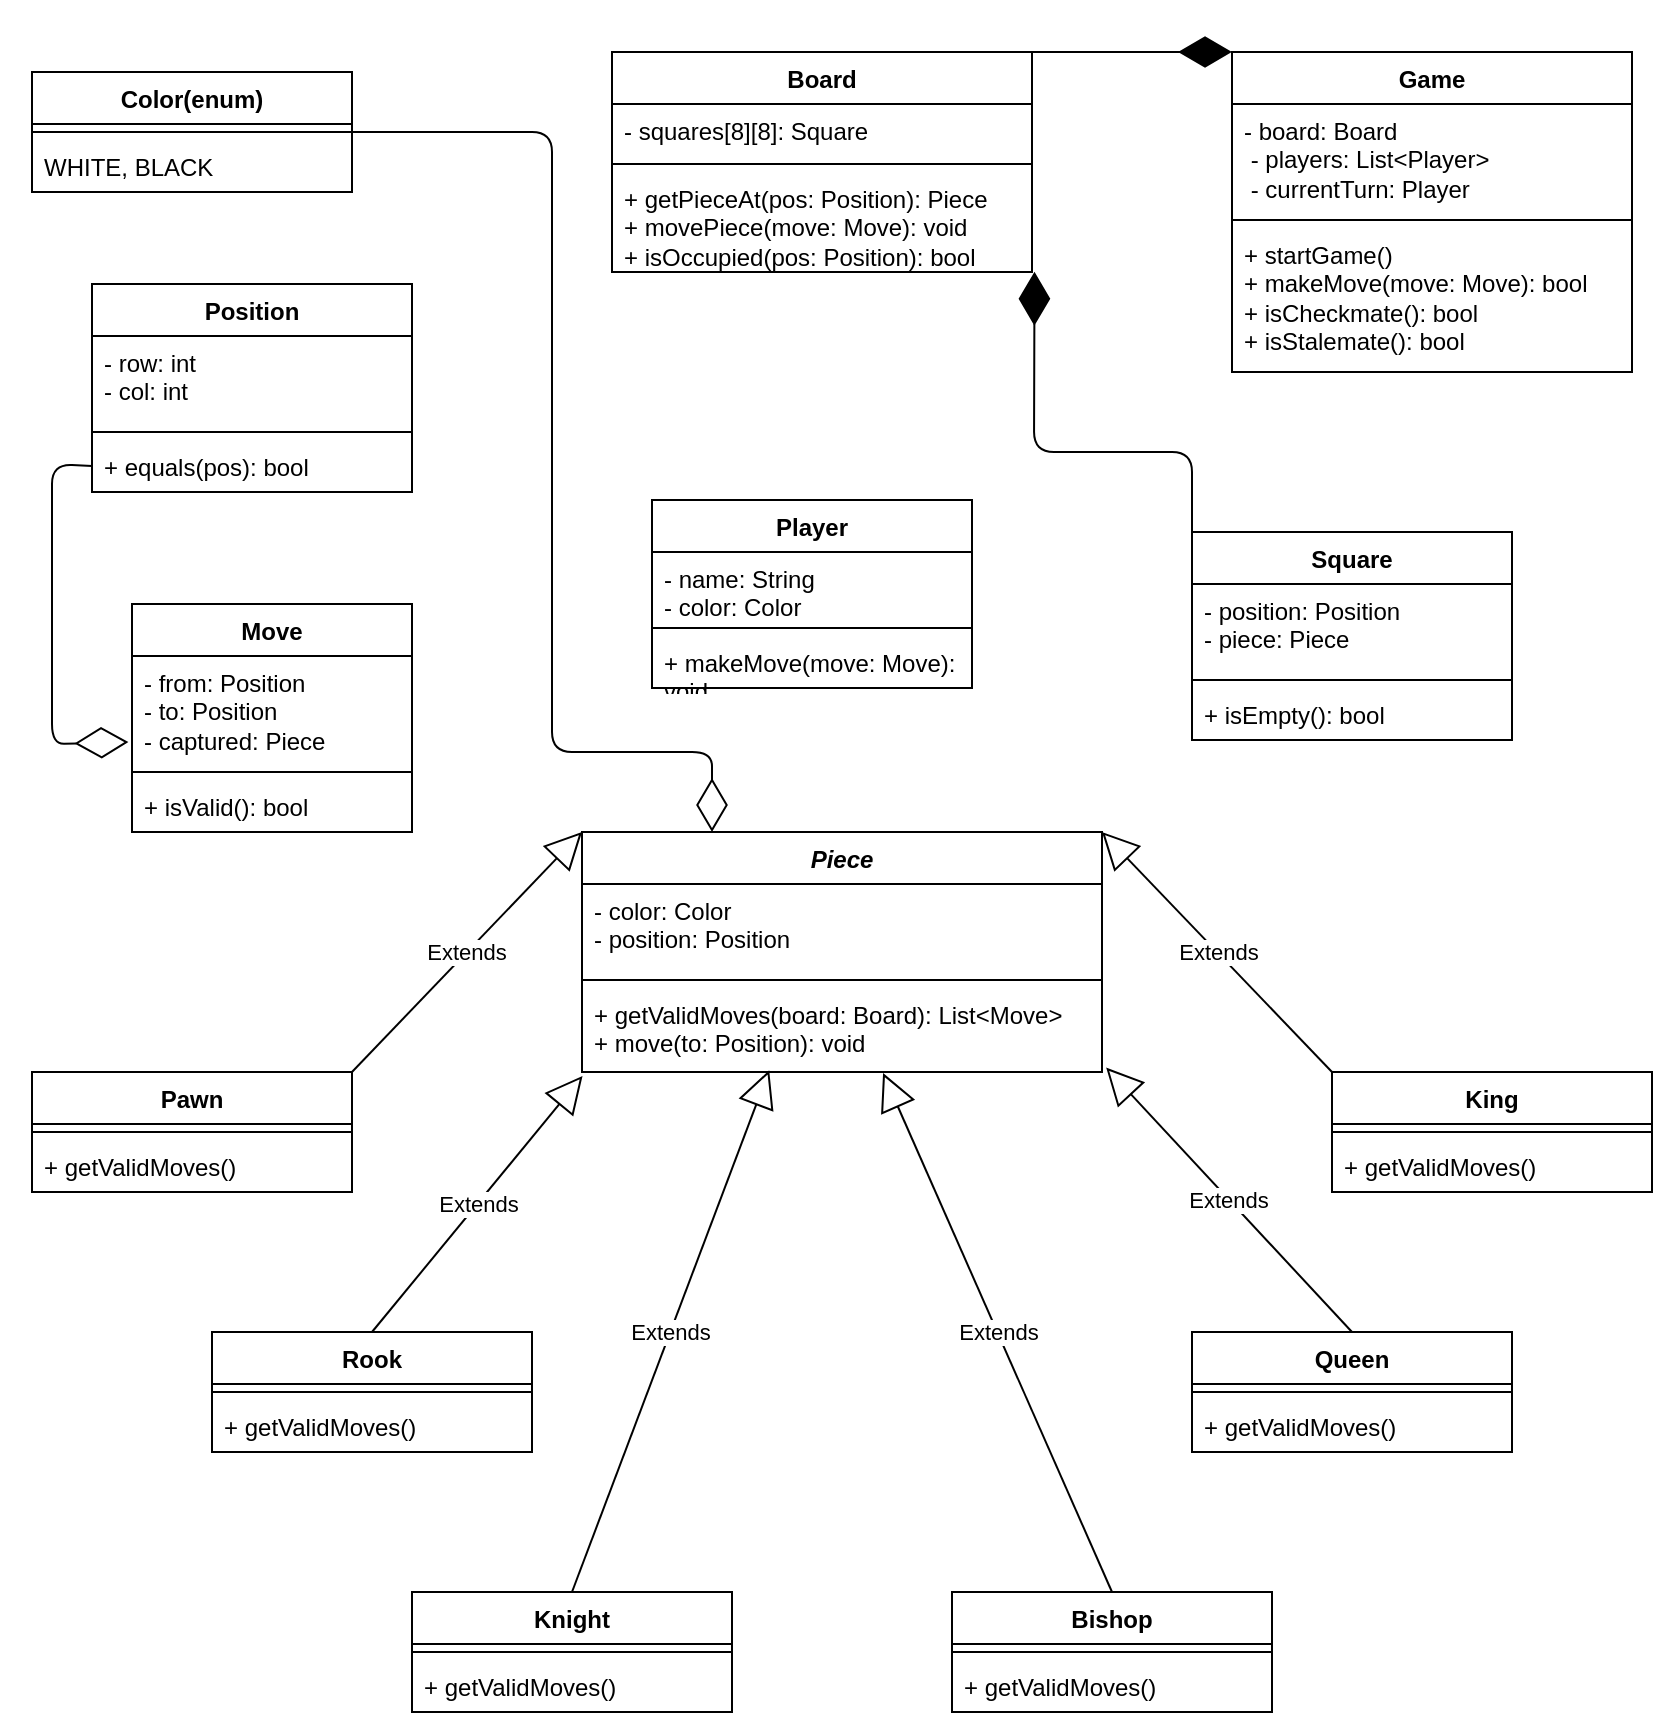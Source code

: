 <mxfile>
    <diagram name="Page-1" id="dAXyYEPZwiIzJAcqbgEj">
        <mxGraphModel dx="1171" dy="843" grid="1" gridSize="10" guides="1" tooltips="1" connect="1" arrows="1" fold="1" page="1" pageScale="1" pageWidth="850" pageHeight="1100" math="0" shadow="0">
            <root>
                <mxCell id="0"/>
                <mxCell id="1" parent="0"/>
                <mxCell id="cLzrh1-CcxMIveoX4DcY-1" value="&lt;i&gt;Piece&lt;/i&gt;" style="swimlane;fontStyle=1;align=center;verticalAlign=top;childLayout=stackLayout;horizontal=1;startSize=26;horizontalStack=0;resizeParent=1;resizeParentMax=0;resizeLast=0;collapsible=1;marginBottom=0;whiteSpace=wrap;html=1;" parent="1" vertex="1">
                    <mxGeometry x="295" y="430" width="260" height="120" as="geometry"/>
                </mxCell>
                <mxCell id="cLzrh1-CcxMIveoX4DcY-2" value="- color: Color&lt;div&gt;- position: Position&lt;/div&gt;&lt;div&gt;&lt;br&gt;&lt;/div&gt;" style="text;strokeColor=none;fillColor=none;align=left;verticalAlign=top;spacingLeft=4;spacingRight=4;overflow=hidden;rotatable=0;points=[[0,0.5],[1,0.5]];portConstraint=eastwest;whiteSpace=wrap;html=1;" parent="cLzrh1-CcxMIveoX4DcY-1" vertex="1">
                    <mxGeometry y="26" width="260" height="44" as="geometry"/>
                </mxCell>
                <mxCell id="cLzrh1-CcxMIveoX4DcY-3" value="" style="line;strokeWidth=1;fillColor=none;align=left;verticalAlign=middle;spacingTop=-1;spacingLeft=3;spacingRight=3;rotatable=0;labelPosition=right;points=[];portConstraint=eastwest;strokeColor=inherit;" parent="cLzrh1-CcxMIveoX4DcY-1" vertex="1">
                    <mxGeometry y="70" width="260" height="8" as="geometry"/>
                </mxCell>
                <mxCell id="cLzrh1-CcxMIveoX4DcY-4" value="+ getValidMoves(board: Board): List&amp;lt;Move&amp;gt;&lt;div&gt;+ move(to: Position): void&lt;/div&gt;" style="text;strokeColor=none;fillColor=none;align=left;verticalAlign=top;spacingLeft=4;spacingRight=4;overflow=hidden;rotatable=0;points=[[0,0.5],[1,0.5]];portConstraint=eastwest;whiteSpace=wrap;html=1;" parent="cLzrh1-CcxMIveoX4DcY-1" vertex="1">
                    <mxGeometry y="78" width="260" height="42" as="geometry"/>
                </mxCell>
                <mxCell id="cLzrh1-CcxMIveoX4DcY-5" value="Rook" style="swimlane;fontStyle=1;align=center;verticalAlign=top;childLayout=stackLayout;horizontal=1;startSize=26;horizontalStack=0;resizeParent=1;resizeParentMax=0;resizeLast=0;collapsible=1;marginBottom=0;whiteSpace=wrap;html=1;" parent="1" vertex="1">
                    <mxGeometry x="110" y="680" width="160" height="60" as="geometry"/>
                </mxCell>
                <mxCell id="cLzrh1-CcxMIveoX4DcY-7" value="" style="line;strokeWidth=1;fillColor=none;align=left;verticalAlign=middle;spacingTop=-1;spacingLeft=3;spacingRight=3;rotatable=0;labelPosition=right;points=[];portConstraint=eastwest;strokeColor=inherit;" parent="cLzrh1-CcxMIveoX4DcY-5" vertex="1">
                    <mxGeometry y="26" width="160" height="8" as="geometry"/>
                </mxCell>
                <mxCell id="cLzrh1-CcxMIveoX4DcY-8" value="+ getValidMoves()" style="text;strokeColor=none;fillColor=none;align=left;verticalAlign=top;spacingLeft=4;spacingRight=4;overflow=hidden;rotatable=0;points=[[0,0.5],[1,0.5]];portConstraint=eastwest;whiteSpace=wrap;html=1;" parent="cLzrh1-CcxMIveoX4DcY-5" vertex="1">
                    <mxGeometry y="34" width="160" height="26" as="geometry"/>
                </mxCell>
                <mxCell id="cLzrh1-CcxMIveoX4DcY-9" value="Bishop" style="swimlane;fontStyle=1;align=center;verticalAlign=top;childLayout=stackLayout;horizontal=1;startSize=26;horizontalStack=0;resizeParent=1;resizeParentMax=0;resizeLast=0;collapsible=1;marginBottom=0;whiteSpace=wrap;html=1;" parent="1" vertex="1">
                    <mxGeometry x="480" y="810" width="160" height="60" as="geometry"/>
                </mxCell>
                <mxCell id="cLzrh1-CcxMIveoX4DcY-10" value="" style="line;strokeWidth=1;fillColor=none;align=left;verticalAlign=middle;spacingTop=-1;spacingLeft=3;spacingRight=3;rotatable=0;labelPosition=right;points=[];portConstraint=eastwest;strokeColor=inherit;" parent="cLzrh1-CcxMIveoX4DcY-9" vertex="1">
                    <mxGeometry y="26" width="160" height="8" as="geometry"/>
                </mxCell>
                <mxCell id="cLzrh1-CcxMIveoX4DcY-11" value="+ getValidMoves()" style="text;strokeColor=none;fillColor=none;align=left;verticalAlign=top;spacingLeft=4;spacingRight=4;overflow=hidden;rotatable=0;points=[[0,0.5],[1,0.5]];portConstraint=eastwest;whiteSpace=wrap;html=1;" parent="cLzrh1-CcxMIveoX4DcY-9" vertex="1">
                    <mxGeometry y="34" width="160" height="26" as="geometry"/>
                </mxCell>
                <mxCell id="cLzrh1-CcxMIveoX4DcY-12" value="Pawn" style="swimlane;fontStyle=1;align=center;verticalAlign=top;childLayout=stackLayout;horizontal=1;startSize=26;horizontalStack=0;resizeParent=1;resizeParentMax=0;resizeLast=0;collapsible=1;marginBottom=0;whiteSpace=wrap;html=1;" parent="1" vertex="1">
                    <mxGeometry x="20" y="550" width="160" height="60" as="geometry"/>
                </mxCell>
                <mxCell id="cLzrh1-CcxMIveoX4DcY-13" value="" style="line;strokeWidth=1;fillColor=none;align=left;verticalAlign=middle;spacingTop=-1;spacingLeft=3;spacingRight=3;rotatable=0;labelPosition=right;points=[];portConstraint=eastwest;strokeColor=inherit;" parent="cLzrh1-CcxMIveoX4DcY-12" vertex="1">
                    <mxGeometry y="26" width="160" height="8" as="geometry"/>
                </mxCell>
                <mxCell id="cLzrh1-CcxMIveoX4DcY-14" value="+ getValidMoves()" style="text;strokeColor=none;fillColor=none;align=left;verticalAlign=top;spacingLeft=4;spacingRight=4;overflow=hidden;rotatable=0;points=[[0,0.5],[1,0.5]];portConstraint=eastwest;whiteSpace=wrap;html=1;" parent="cLzrh1-CcxMIveoX4DcY-12" vertex="1">
                    <mxGeometry y="34" width="160" height="26" as="geometry"/>
                </mxCell>
                <mxCell id="cLzrh1-CcxMIveoX4DcY-15" value="Knight" style="swimlane;fontStyle=1;align=center;verticalAlign=top;childLayout=stackLayout;horizontal=1;startSize=26;horizontalStack=0;resizeParent=1;resizeParentMax=0;resizeLast=0;collapsible=1;marginBottom=0;whiteSpace=wrap;html=1;" parent="1" vertex="1">
                    <mxGeometry x="210" y="810" width="160" height="60" as="geometry"/>
                </mxCell>
                <mxCell id="cLzrh1-CcxMIveoX4DcY-16" value="" style="line;strokeWidth=1;fillColor=none;align=left;verticalAlign=middle;spacingTop=-1;spacingLeft=3;spacingRight=3;rotatable=0;labelPosition=right;points=[];portConstraint=eastwest;strokeColor=inherit;" parent="cLzrh1-CcxMIveoX4DcY-15" vertex="1">
                    <mxGeometry y="26" width="160" height="8" as="geometry"/>
                </mxCell>
                <mxCell id="cLzrh1-CcxMIveoX4DcY-17" value="+ getValidMoves()" style="text;strokeColor=none;fillColor=none;align=left;verticalAlign=top;spacingLeft=4;spacingRight=4;overflow=hidden;rotatable=0;points=[[0,0.5],[1,0.5]];portConstraint=eastwest;whiteSpace=wrap;html=1;" parent="cLzrh1-CcxMIveoX4DcY-15" vertex="1">
                    <mxGeometry y="34" width="160" height="26" as="geometry"/>
                </mxCell>
                <mxCell id="cLzrh1-CcxMIveoX4DcY-18" value="King" style="swimlane;fontStyle=1;align=center;verticalAlign=top;childLayout=stackLayout;horizontal=1;startSize=26;horizontalStack=0;resizeParent=1;resizeParentMax=0;resizeLast=0;collapsible=1;marginBottom=0;whiteSpace=wrap;html=1;" parent="1" vertex="1">
                    <mxGeometry x="670" y="550" width="160" height="60" as="geometry"/>
                </mxCell>
                <mxCell id="cLzrh1-CcxMIveoX4DcY-19" value="" style="line;strokeWidth=1;fillColor=none;align=left;verticalAlign=middle;spacingTop=-1;spacingLeft=3;spacingRight=3;rotatable=0;labelPosition=right;points=[];portConstraint=eastwest;strokeColor=inherit;" parent="cLzrh1-CcxMIveoX4DcY-18" vertex="1">
                    <mxGeometry y="26" width="160" height="8" as="geometry"/>
                </mxCell>
                <mxCell id="cLzrh1-CcxMIveoX4DcY-20" value="+ getValidMoves()" style="text;strokeColor=none;fillColor=none;align=left;verticalAlign=top;spacingLeft=4;spacingRight=4;overflow=hidden;rotatable=0;points=[[0,0.5],[1,0.5]];portConstraint=eastwest;whiteSpace=wrap;html=1;" parent="cLzrh1-CcxMIveoX4DcY-18" vertex="1">
                    <mxGeometry y="34" width="160" height="26" as="geometry"/>
                </mxCell>
                <mxCell id="cLzrh1-CcxMIveoX4DcY-21" value="Queen" style="swimlane;fontStyle=1;align=center;verticalAlign=top;childLayout=stackLayout;horizontal=1;startSize=26;horizontalStack=0;resizeParent=1;resizeParentMax=0;resizeLast=0;collapsible=1;marginBottom=0;whiteSpace=wrap;html=1;" parent="1" vertex="1">
                    <mxGeometry x="600" y="680" width="160" height="60" as="geometry"/>
                </mxCell>
                <mxCell id="cLzrh1-CcxMIveoX4DcY-22" value="" style="line;strokeWidth=1;fillColor=none;align=left;verticalAlign=middle;spacingTop=-1;spacingLeft=3;spacingRight=3;rotatable=0;labelPosition=right;points=[];portConstraint=eastwest;strokeColor=inherit;" parent="cLzrh1-CcxMIveoX4DcY-21" vertex="1">
                    <mxGeometry y="26" width="160" height="8" as="geometry"/>
                </mxCell>
                <mxCell id="cLzrh1-CcxMIveoX4DcY-23" value="+ getValidMoves()" style="text;strokeColor=none;fillColor=none;align=left;verticalAlign=top;spacingLeft=4;spacingRight=4;overflow=hidden;rotatable=0;points=[[0,0.5],[1,0.5]];portConstraint=eastwest;whiteSpace=wrap;html=1;" parent="cLzrh1-CcxMIveoX4DcY-21" vertex="1">
                    <mxGeometry y="34" width="160" height="26" as="geometry"/>
                </mxCell>
                <mxCell id="cLzrh1-CcxMIveoX4DcY-27" value="Extends" style="endArrow=block;endSize=16;endFill=0;html=1;rounded=0;entryX=0;entryY=0;entryDx=0;entryDy=0;exitX=1;exitY=0;exitDx=0;exitDy=0;" parent="1" source="cLzrh1-CcxMIveoX4DcY-12" target="cLzrh1-CcxMIveoX4DcY-1" edge="1">
                    <mxGeometry width="160" relative="1" as="geometry">
                        <mxPoint x="40" y="380" as="sourcePoint"/>
                        <mxPoint x="200" y="380" as="targetPoint"/>
                    </mxGeometry>
                </mxCell>
                <mxCell id="cLzrh1-CcxMIveoX4DcY-28" value="Extends" style="endArrow=block;endSize=16;endFill=0;html=1;rounded=0;exitX=0.5;exitY=0;exitDx=0;exitDy=0;entryX=0.001;entryY=1.047;entryDx=0;entryDy=0;entryPerimeter=0;" parent="1" source="cLzrh1-CcxMIveoX4DcY-5" target="cLzrh1-CcxMIveoX4DcY-4" edge="1">
                    <mxGeometry width="160" relative="1" as="geometry">
                        <mxPoint x="190" y="660" as="sourcePoint"/>
                        <mxPoint x="310" y="590" as="targetPoint"/>
                    </mxGeometry>
                </mxCell>
                <mxCell id="cLzrh1-CcxMIveoX4DcY-29" value="Extends" style="endArrow=block;endSize=16;endFill=0;html=1;rounded=0;exitX=0.5;exitY=0;exitDx=0;exitDy=0;entryX=0.36;entryY=0.98;entryDx=0;entryDy=0;entryPerimeter=0;" parent="1" source="cLzrh1-CcxMIveoX4DcY-15" target="cLzrh1-CcxMIveoX4DcY-4" edge="1">
                    <mxGeometry width="160" relative="1" as="geometry">
                        <mxPoint x="295" y="788" as="sourcePoint"/>
                        <mxPoint x="400" y="660" as="targetPoint"/>
                    </mxGeometry>
                </mxCell>
                <mxCell id="cLzrh1-CcxMIveoX4DcY-30" value="Extends" style="endArrow=block;endSize=16;endFill=0;html=1;rounded=0;exitX=0.5;exitY=0;exitDx=0;exitDy=0;entryX=0.579;entryY=1.013;entryDx=0;entryDy=0;entryPerimeter=0;" parent="1" source="cLzrh1-CcxMIveoX4DcY-9" target="cLzrh1-CcxMIveoX4DcY-4" edge="1">
                    <mxGeometry width="160" relative="1" as="geometry">
                        <mxPoint x="540" y="830" as="sourcePoint"/>
                        <mxPoint x="530" y="570" as="targetPoint"/>
                    </mxGeometry>
                </mxCell>
                <mxCell id="cLzrh1-CcxMIveoX4DcY-31" value="Extends" style="endArrow=block;endSize=16;endFill=0;html=1;rounded=0;exitX=0.5;exitY=0;exitDx=0;exitDy=0;entryX=1.008;entryY=0.947;entryDx=0;entryDy=0;entryPerimeter=0;" parent="1" source="cLzrh1-CcxMIveoX4DcY-21" target="cLzrh1-CcxMIveoX4DcY-4" edge="1">
                    <mxGeometry width="160" relative="1" as="geometry">
                        <mxPoint x="634" y="719" as="sourcePoint"/>
                        <mxPoint x="520" y="460" as="targetPoint"/>
                    </mxGeometry>
                </mxCell>
                <mxCell id="cLzrh1-CcxMIveoX4DcY-32" value="Extends" style="endArrow=block;endSize=16;endFill=0;html=1;rounded=0;exitX=0;exitY=0;exitDx=0;exitDy=0;entryX=1;entryY=0;entryDx=0;entryDy=0;" parent="1" source="cLzrh1-CcxMIveoX4DcY-18" target="cLzrh1-CcxMIveoX4DcY-1" edge="1">
                    <mxGeometry width="160" relative="1" as="geometry">
                        <mxPoint x="741.5" y="532" as="sourcePoint"/>
                        <mxPoint x="618.5" y="400" as="targetPoint"/>
                    </mxGeometry>
                </mxCell>
                <mxCell id="cLzrh1-CcxMIveoX4DcY-33" value="Color(enum)" style="swimlane;fontStyle=1;align=center;verticalAlign=top;childLayout=stackLayout;horizontal=1;startSize=26;horizontalStack=0;resizeParent=1;resizeParentMax=0;resizeLast=0;collapsible=1;marginBottom=0;whiteSpace=wrap;html=1;" parent="1" vertex="1">
                    <mxGeometry x="20" y="50" width="160" height="60" as="geometry"/>
                </mxCell>
                <mxCell id="cLzrh1-CcxMIveoX4DcY-35" value="" style="line;strokeWidth=1;fillColor=none;align=left;verticalAlign=middle;spacingTop=-1;spacingLeft=3;spacingRight=3;rotatable=0;labelPosition=right;points=[];portConstraint=eastwest;strokeColor=inherit;" parent="cLzrh1-CcxMIveoX4DcY-33" vertex="1">
                    <mxGeometry y="26" width="160" height="8" as="geometry"/>
                </mxCell>
                <mxCell id="cLzrh1-CcxMIveoX4DcY-36" value="WHITE, BLACK" style="text;strokeColor=none;fillColor=none;align=left;verticalAlign=top;spacingLeft=4;spacingRight=4;overflow=hidden;rotatable=0;points=[[0,0.5],[1,0.5]];portConstraint=eastwest;whiteSpace=wrap;html=1;" parent="cLzrh1-CcxMIveoX4DcY-33" vertex="1">
                    <mxGeometry y="34" width="160" height="26" as="geometry"/>
                </mxCell>
                <mxCell id="cLzrh1-CcxMIveoX4DcY-37" value="Position" style="swimlane;fontStyle=1;align=center;verticalAlign=top;childLayout=stackLayout;horizontal=1;startSize=26;horizontalStack=0;resizeParent=1;resizeParentMax=0;resizeLast=0;collapsible=1;marginBottom=0;whiteSpace=wrap;html=1;" parent="1" vertex="1">
                    <mxGeometry x="50" y="156" width="160" height="104" as="geometry"/>
                </mxCell>
                <mxCell id="cLzrh1-CcxMIveoX4DcY-38" value="- row: int&lt;div&gt;- col: int&lt;/div&gt;" style="text;strokeColor=none;fillColor=none;align=left;verticalAlign=top;spacingLeft=4;spacingRight=4;overflow=hidden;rotatable=0;points=[[0,0.5],[1,0.5]];portConstraint=eastwest;whiteSpace=wrap;html=1;" parent="cLzrh1-CcxMIveoX4DcY-37" vertex="1">
                    <mxGeometry y="26" width="160" height="44" as="geometry"/>
                </mxCell>
                <mxCell id="cLzrh1-CcxMIveoX4DcY-39" value="" style="line;strokeWidth=1;fillColor=none;align=left;verticalAlign=middle;spacingTop=-1;spacingLeft=3;spacingRight=3;rotatable=0;labelPosition=right;points=[];portConstraint=eastwest;strokeColor=inherit;" parent="cLzrh1-CcxMIveoX4DcY-37" vertex="1">
                    <mxGeometry y="70" width="160" height="8" as="geometry"/>
                </mxCell>
                <mxCell id="cLzrh1-CcxMIveoX4DcY-40" value="+ equals(pos): bool&lt;div&gt;&lt;br&gt;&lt;/div&gt;" style="text;strokeColor=none;fillColor=none;align=left;verticalAlign=top;spacingLeft=4;spacingRight=4;overflow=hidden;rotatable=0;points=[[0,0.5],[1,0.5]];portConstraint=eastwest;whiteSpace=wrap;html=1;" parent="cLzrh1-CcxMIveoX4DcY-37" vertex="1">
                    <mxGeometry y="78" width="160" height="26" as="geometry"/>
                </mxCell>
                <mxCell id="cLzrh1-CcxMIveoX4DcY-41" value="Game" style="swimlane;fontStyle=1;align=center;verticalAlign=top;childLayout=stackLayout;horizontal=1;startSize=26;horizontalStack=0;resizeParent=1;resizeParentMax=0;resizeLast=0;collapsible=1;marginBottom=0;whiteSpace=wrap;html=1;" parent="1" vertex="1">
                    <mxGeometry x="620" y="40" width="200" height="160" as="geometry"/>
                </mxCell>
                <mxCell id="cLzrh1-CcxMIveoX4DcY-42" value="&lt;div&gt;- board: Board&amp;nbsp;&lt;/div&gt;&lt;div&gt;&amp;nbsp;- players: List&amp;lt;Player&amp;gt;&amp;nbsp;&lt;/div&gt;&lt;div&gt;&amp;nbsp;- currentTurn: Player&lt;/div&gt;" style="text;strokeColor=none;fillColor=none;align=left;verticalAlign=top;spacingLeft=4;spacingRight=4;overflow=hidden;rotatable=0;points=[[0,0.5],[1,0.5]];portConstraint=eastwest;whiteSpace=wrap;html=1;" parent="cLzrh1-CcxMIveoX4DcY-41" vertex="1">
                    <mxGeometry y="26" width="200" height="54" as="geometry"/>
                </mxCell>
                <mxCell id="cLzrh1-CcxMIveoX4DcY-43" value="" style="line;strokeWidth=1;fillColor=none;align=left;verticalAlign=middle;spacingTop=-1;spacingLeft=3;spacingRight=3;rotatable=0;labelPosition=right;points=[];portConstraint=eastwest;strokeColor=inherit;" parent="cLzrh1-CcxMIveoX4DcY-41" vertex="1">
                    <mxGeometry y="80" width="200" height="8" as="geometry"/>
                </mxCell>
                <mxCell id="cLzrh1-CcxMIveoX4DcY-44" value="&lt;div&gt;+ startGame()&amp;nbsp;&lt;/div&gt;&lt;div&gt;+ makeMove(move: Move): bool&amp;nbsp;&lt;/div&gt;&lt;div&gt;+ isCheckmate(): bool&amp;nbsp;&lt;/div&gt;&lt;div&gt;+ isStalemate(): bool&amp;nbsp;&lt;/div&gt;" style="text;strokeColor=none;fillColor=none;align=left;verticalAlign=top;spacingLeft=4;spacingRight=4;overflow=hidden;rotatable=0;points=[[0,0.5],[1,0.5]];portConstraint=eastwest;whiteSpace=wrap;html=1;" parent="cLzrh1-CcxMIveoX4DcY-41" vertex="1">
                    <mxGeometry y="88" width="200" height="72" as="geometry"/>
                </mxCell>
                <mxCell id="cLzrh1-CcxMIveoX4DcY-45" value="Board" style="swimlane;fontStyle=1;align=center;verticalAlign=top;childLayout=stackLayout;horizontal=1;startSize=26;horizontalStack=0;resizeParent=1;resizeParentMax=0;resizeLast=0;collapsible=1;marginBottom=0;whiteSpace=wrap;html=1;" parent="1" vertex="1">
                    <mxGeometry x="310" y="40" width="210" height="110" as="geometry"/>
                </mxCell>
                <mxCell id="cLzrh1-CcxMIveoX4DcY-46" value="- squares[8][8]: Square&amp;nbsp;" style="text;strokeColor=none;fillColor=none;align=left;verticalAlign=top;spacingLeft=4;spacingRight=4;overflow=hidden;rotatable=0;points=[[0,0.5],[1,0.5]];portConstraint=eastwest;whiteSpace=wrap;html=1;" parent="cLzrh1-CcxMIveoX4DcY-45" vertex="1">
                    <mxGeometry y="26" width="210" height="26" as="geometry"/>
                </mxCell>
                <mxCell id="cLzrh1-CcxMIveoX4DcY-47" value="" style="line;strokeWidth=1;fillColor=none;align=left;verticalAlign=middle;spacingTop=-1;spacingLeft=3;spacingRight=3;rotatable=0;labelPosition=right;points=[];portConstraint=eastwest;strokeColor=inherit;" parent="cLzrh1-CcxMIveoX4DcY-45" vertex="1">
                    <mxGeometry y="52" width="210" height="8" as="geometry"/>
                </mxCell>
                <mxCell id="cLzrh1-CcxMIveoX4DcY-48" value="+ getPieceAt(pos: Position): Piece&lt;div&gt;+ movePiece(move: Move): void&lt;/div&gt;&lt;div&gt;+ isOccupied(pos: Position): bool&lt;/div&gt;" style="text;strokeColor=none;fillColor=none;align=left;verticalAlign=top;spacingLeft=4;spacingRight=4;overflow=hidden;rotatable=0;points=[[0,0.5],[1,0.5]];portConstraint=eastwest;whiteSpace=wrap;html=1;" parent="cLzrh1-CcxMIveoX4DcY-45" vertex="1">
                    <mxGeometry y="60" width="210" height="50" as="geometry"/>
                </mxCell>
                <mxCell id="cLzrh1-CcxMIveoX4DcY-49" value="Square" style="swimlane;fontStyle=1;align=center;verticalAlign=top;childLayout=stackLayout;horizontal=1;startSize=26;horizontalStack=0;resizeParent=1;resizeParentMax=0;resizeLast=0;collapsible=1;marginBottom=0;whiteSpace=wrap;html=1;" parent="1" vertex="1">
                    <mxGeometry x="600" y="280" width="160" height="104" as="geometry"/>
                </mxCell>
                <mxCell id="cLzrh1-CcxMIveoX4DcY-50" value="- position: Position&amp;nbsp;&lt;div&gt;- piece: Piece&amp;nbsp;&lt;/div&gt;" style="text;strokeColor=none;fillColor=none;align=left;verticalAlign=top;spacingLeft=4;spacingRight=4;overflow=hidden;rotatable=0;points=[[0,0.5],[1,0.5]];portConstraint=eastwest;whiteSpace=wrap;html=1;" parent="cLzrh1-CcxMIveoX4DcY-49" vertex="1">
                    <mxGeometry y="26" width="160" height="44" as="geometry"/>
                </mxCell>
                <mxCell id="cLzrh1-CcxMIveoX4DcY-51" value="" style="line;strokeWidth=1;fillColor=none;align=left;verticalAlign=middle;spacingTop=-1;spacingLeft=3;spacingRight=3;rotatable=0;labelPosition=right;points=[];portConstraint=eastwest;strokeColor=inherit;" parent="cLzrh1-CcxMIveoX4DcY-49" vertex="1">
                    <mxGeometry y="70" width="160" height="8" as="geometry"/>
                </mxCell>
                <mxCell id="cLzrh1-CcxMIveoX4DcY-52" value="+ isEmpty(): bool&amp;nbsp;" style="text;strokeColor=none;fillColor=none;align=left;verticalAlign=top;spacingLeft=4;spacingRight=4;overflow=hidden;rotatable=0;points=[[0,0.5],[1,0.5]];portConstraint=eastwest;whiteSpace=wrap;html=1;" parent="cLzrh1-CcxMIveoX4DcY-49" vertex="1">
                    <mxGeometry y="78" width="160" height="26" as="geometry"/>
                </mxCell>
                <mxCell id="cLzrh1-CcxMIveoX4DcY-53" value="Player" style="swimlane;fontStyle=1;align=center;verticalAlign=top;childLayout=stackLayout;horizontal=1;startSize=26;horizontalStack=0;resizeParent=1;resizeParentMax=0;resizeLast=0;collapsible=1;marginBottom=0;whiteSpace=wrap;html=1;" parent="1" vertex="1">
                    <mxGeometry x="330" y="264" width="160" height="94" as="geometry"/>
                </mxCell>
                <mxCell id="cLzrh1-CcxMIveoX4DcY-54" value="- name: String&lt;div&gt;- color: Color&lt;/div&gt;" style="text;strokeColor=none;fillColor=none;align=left;verticalAlign=top;spacingLeft=4;spacingRight=4;overflow=hidden;rotatable=0;points=[[0,0.5],[1,0.5]];portConstraint=eastwest;whiteSpace=wrap;html=1;" parent="cLzrh1-CcxMIveoX4DcY-53" vertex="1">
                    <mxGeometry y="26" width="160" height="34" as="geometry"/>
                </mxCell>
                <mxCell id="cLzrh1-CcxMIveoX4DcY-55" value="" style="line;strokeWidth=1;fillColor=none;align=left;verticalAlign=middle;spacingTop=-1;spacingLeft=3;spacingRight=3;rotatable=0;labelPosition=right;points=[];portConstraint=eastwest;strokeColor=inherit;" parent="cLzrh1-CcxMIveoX4DcY-53" vertex="1">
                    <mxGeometry y="60" width="160" height="8" as="geometry"/>
                </mxCell>
                <mxCell id="cLzrh1-CcxMIveoX4DcY-56" value="+ makeMove(move: Move): void" style="text;strokeColor=none;fillColor=none;align=left;verticalAlign=top;spacingLeft=4;spacingRight=4;overflow=hidden;rotatable=0;points=[[0,0.5],[1,0.5]];portConstraint=eastwest;whiteSpace=wrap;html=1;" parent="cLzrh1-CcxMIveoX4DcY-53" vertex="1">
                    <mxGeometry y="68" width="160" height="26" as="geometry"/>
                </mxCell>
                <mxCell id="cLzrh1-CcxMIveoX4DcY-57" value="Move" style="swimlane;fontStyle=1;align=center;verticalAlign=top;childLayout=stackLayout;horizontal=1;startSize=26;horizontalStack=0;resizeParent=1;resizeParentMax=0;resizeLast=0;collapsible=1;marginBottom=0;whiteSpace=wrap;html=1;" parent="1" vertex="1">
                    <mxGeometry x="70" y="316" width="140" height="114" as="geometry"/>
                </mxCell>
                <mxCell id="cLzrh1-CcxMIveoX4DcY-58" value="&lt;div&gt;- from: Position&lt;/div&gt;&lt;div&gt;- to: Position&amp;nbsp;&lt;/div&gt;&lt;div&gt;- captured: Piece&lt;/div&gt;" style="text;strokeColor=none;fillColor=none;align=left;verticalAlign=top;spacingLeft=4;spacingRight=4;overflow=hidden;rotatable=0;points=[[0,0.5],[1,0.5]];portConstraint=eastwest;whiteSpace=wrap;html=1;" parent="cLzrh1-CcxMIveoX4DcY-57" vertex="1">
                    <mxGeometry y="26" width="140" height="54" as="geometry"/>
                </mxCell>
                <mxCell id="cLzrh1-CcxMIveoX4DcY-59" value="" style="line;strokeWidth=1;fillColor=none;align=left;verticalAlign=middle;spacingTop=-1;spacingLeft=3;spacingRight=3;rotatable=0;labelPosition=right;points=[];portConstraint=eastwest;strokeColor=inherit;" parent="cLzrh1-CcxMIveoX4DcY-57" vertex="1">
                    <mxGeometry y="80" width="140" height="8" as="geometry"/>
                </mxCell>
                <mxCell id="cLzrh1-CcxMIveoX4DcY-60" value="+ isValid(): bool" style="text;strokeColor=none;fillColor=none;align=left;verticalAlign=top;spacingLeft=4;spacingRight=4;overflow=hidden;rotatable=0;points=[[0,0.5],[1,0.5]];portConstraint=eastwest;whiteSpace=wrap;html=1;" parent="cLzrh1-CcxMIveoX4DcY-57" vertex="1">
                    <mxGeometry y="88" width="140" height="26" as="geometry"/>
                </mxCell>
                <mxCell id="cLzrh1-CcxMIveoX4DcY-61" style="edgeStyle=orthogonalEdgeStyle;rounded=0;orthogonalLoop=1;jettySize=auto;html=1;exitX=1;exitY=0.5;exitDx=0;exitDy=0;" parent="cLzrh1-CcxMIveoX4DcY-57" source="cLzrh1-CcxMIveoX4DcY-58" target="cLzrh1-CcxMIveoX4DcY-58" edge="1">
                    <mxGeometry relative="1" as="geometry"/>
                </mxCell>
                <mxCell id="2" value="" style="endArrow=diamondThin;endFill=0;endSize=24;html=1;entryX=0.25;entryY=0;entryDx=0;entryDy=0;exitX=1;exitY=0.5;exitDx=0;exitDy=0;exitPerimeter=0;" edge="1" parent="1" source="cLzrh1-CcxMIveoX4DcY-35" target="cLzrh1-CcxMIveoX4DcY-1">
                    <mxGeometry width="160" relative="1" as="geometry">
                        <mxPoint x="280" y="50" as="sourcePoint"/>
                        <mxPoint x="300" y="300" as="targetPoint"/>
                        <Array as="points">
                            <mxPoint x="280" y="80"/>
                            <mxPoint x="280" y="390"/>
                            <mxPoint x="360" y="390"/>
                        </Array>
                    </mxGeometry>
                </mxCell>
                <mxCell id="3" value="" style="endArrow=diamondThin;endFill=1;endSize=24;html=1;entryX=0;entryY=0;entryDx=0;entryDy=0;exitX=1;exitY=0;exitDx=0;exitDy=0;" edge="1" parent="1" source="cLzrh1-CcxMIveoX4DcY-45" target="cLzrh1-CcxMIveoX4DcY-41">
                    <mxGeometry width="160" relative="1" as="geometry">
                        <mxPoint x="470" y="90" as="sourcePoint"/>
                        <mxPoint x="630" y="90" as="targetPoint"/>
                    </mxGeometry>
                </mxCell>
                <mxCell id="4" value="" style="endArrow=diamondThin;endFill=1;endSize=24;html=1;entryX=1.006;entryY=0.998;entryDx=0;entryDy=0;entryPerimeter=0;exitX=0;exitY=0;exitDx=0;exitDy=0;" edge="1" parent="1" source="cLzrh1-CcxMIveoX4DcY-49" target="cLzrh1-CcxMIveoX4DcY-48">
                    <mxGeometry width="160" relative="1" as="geometry">
                        <mxPoint x="600" y="270" as="sourcePoint"/>
                        <mxPoint x="520" y="160" as="targetPoint"/>
                        <Array as="points">
                            <mxPoint x="600" y="240"/>
                            <mxPoint x="521" y="240"/>
                        </Array>
                    </mxGeometry>
                </mxCell>
                <mxCell id="5" value="" style="endArrow=diamondThin;endFill=0;endSize=24;html=1;entryX=-0.013;entryY=0.797;entryDx=0;entryDy=0;entryPerimeter=0;exitX=0;exitY=0.5;exitDx=0;exitDy=0;" edge="1" parent="1" source="cLzrh1-CcxMIveoX4DcY-40" target="cLzrh1-CcxMIveoX4DcY-58">
                    <mxGeometry width="160" relative="1" as="geometry">
                        <mxPoint x="30" y="216" as="sourcePoint"/>
                        <mxPoint x="160" y="296" as="targetPoint"/>
                        <Array as="points">
                            <mxPoint x="30" y="246"/>
                            <mxPoint x="30" y="386"/>
                        </Array>
                    </mxGeometry>
                </mxCell>
            </root>
        </mxGraphModel>
    </diagram>
</mxfile>